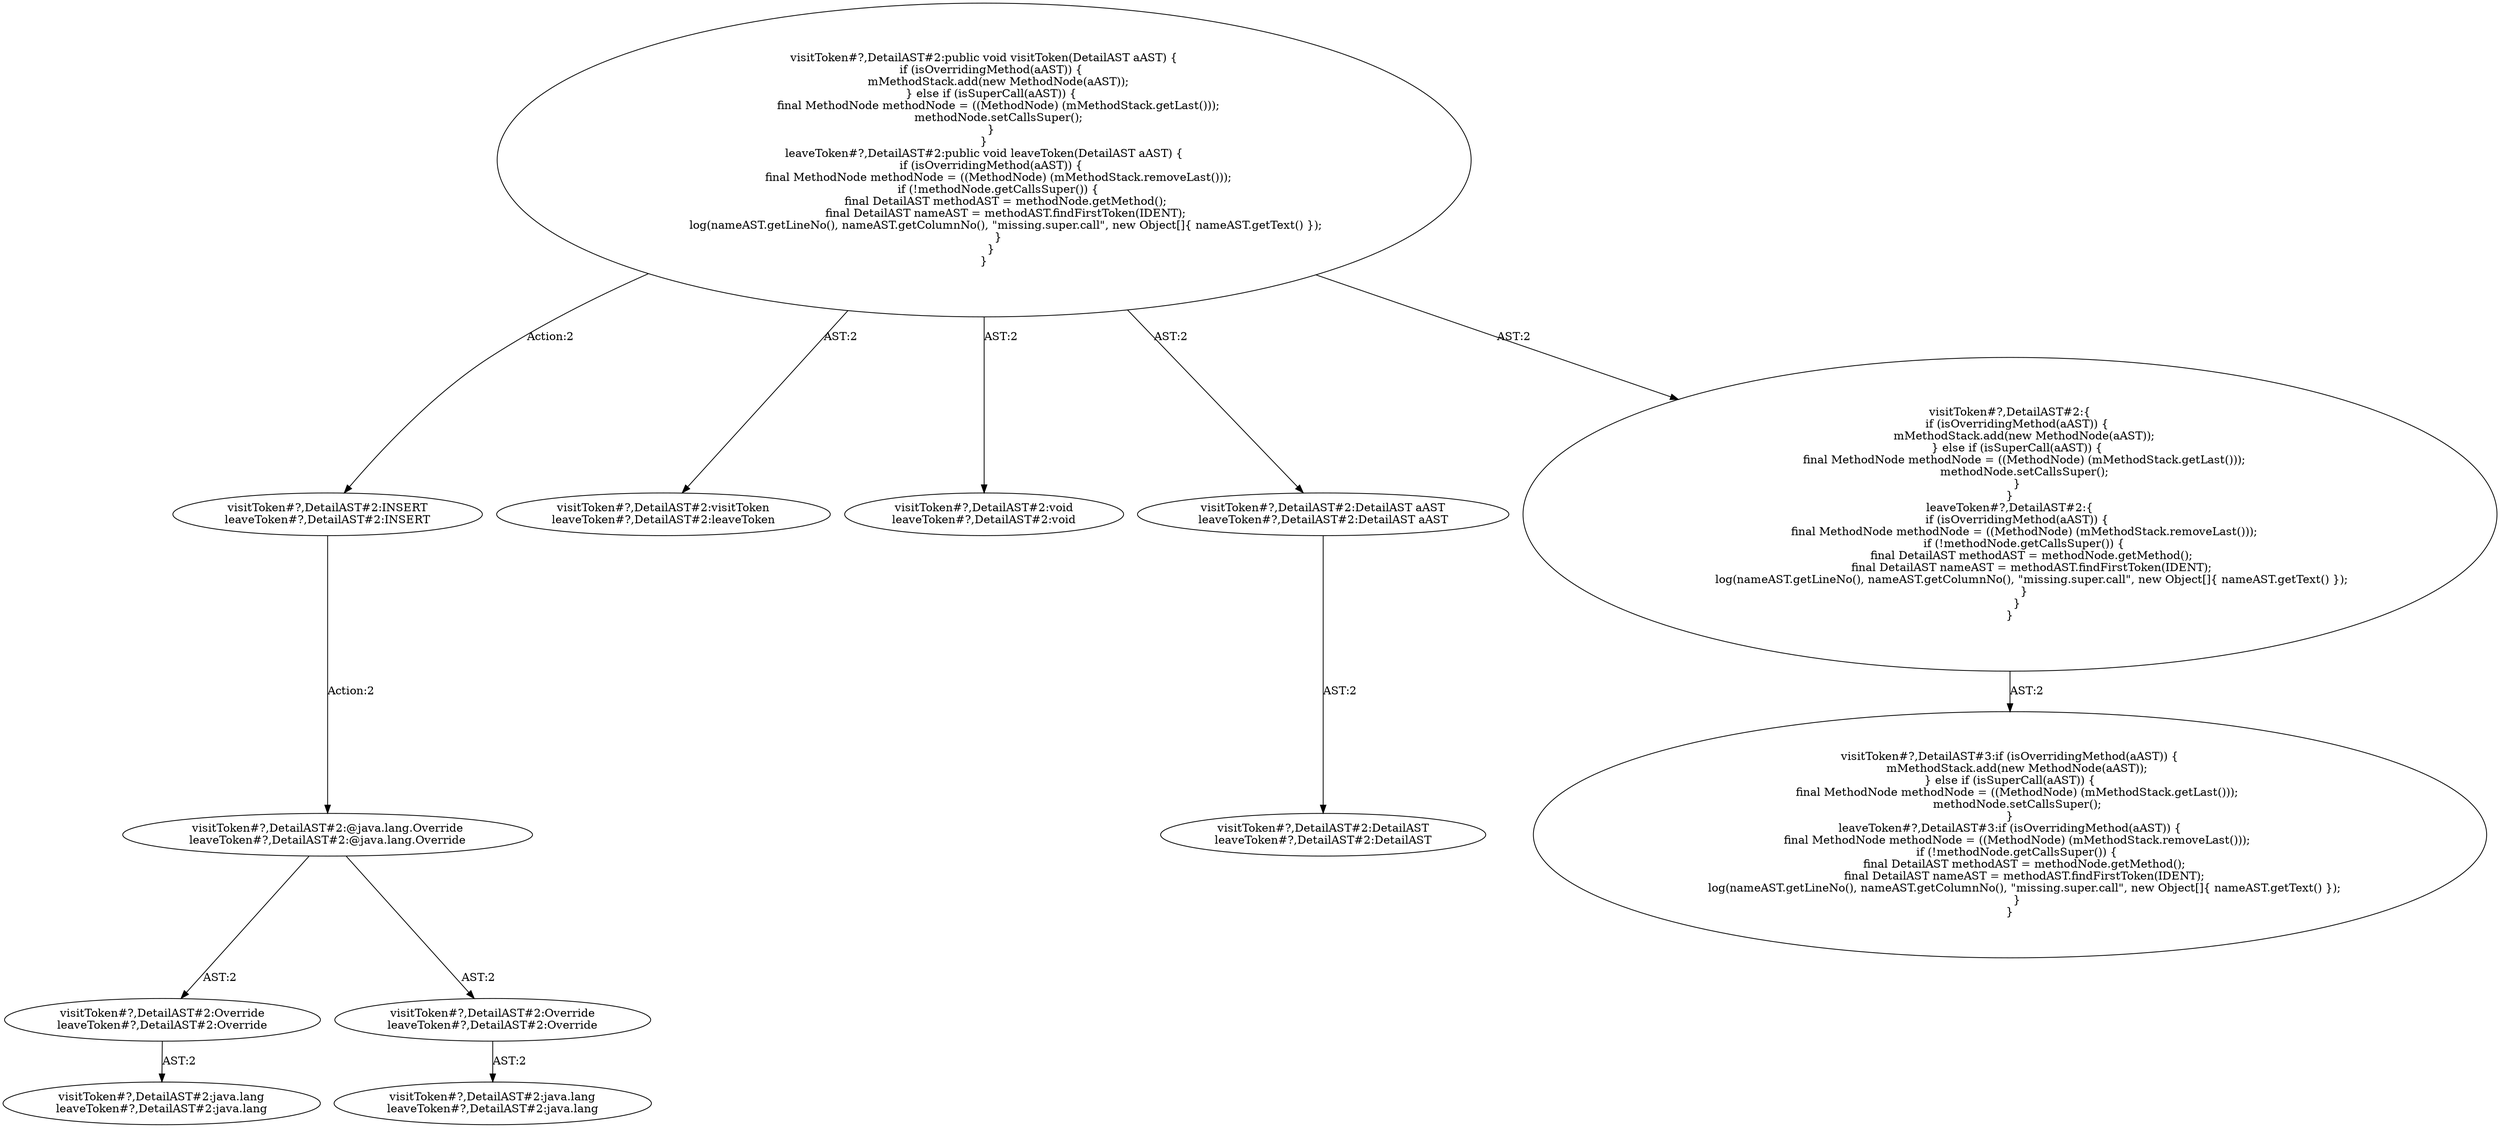digraph "Pattern" {
0 [label="visitToken#?,DetailAST#2:INSERT
leaveToken#?,DetailAST#2:INSERT" shape=ellipse]
1 [label="visitToken#?,DetailAST#2:public void visitToken(DetailAST aAST) \{
    if (isOverridingMethod(aAST)) \{
        mMethodStack.add(new MethodNode(aAST));
    \} else if (isSuperCall(aAST)) \{
        final MethodNode methodNode = ((MethodNode) (mMethodStack.getLast()));
        methodNode.setCallsSuper();
    \}
\}
leaveToken#?,DetailAST#2:public void leaveToken(DetailAST aAST) \{
    if (isOverridingMethod(aAST)) \{
        final MethodNode methodNode = ((MethodNode) (mMethodStack.removeLast()));
        if (!methodNode.getCallsSuper()) \{
            final DetailAST methodAST = methodNode.getMethod();
            final DetailAST nameAST = methodAST.findFirstToken(IDENT);
            log(nameAST.getLineNo(), nameAST.getColumnNo(), \"missing.super.call\", new Object[]\{ nameAST.getText() \});
        \}
    \}
\}" shape=ellipse]
2 [label="visitToken#?,DetailAST#2:visitToken
leaveToken#?,DetailAST#2:leaveToken" shape=ellipse]
3 [label="visitToken#?,DetailAST#2:void
leaveToken#?,DetailAST#2:void" shape=ellipse]
4 [label="visitToken#?,DetailAST#2:DetailAST aAST
leaveToken#?,DetailAST#2:DetailAST aAST" shape=ellipse]
5 [label="visitToken#?,DetailAST#2:DetailAST
leaveToken#?,DetailAST#2:DetailAST" shape=ellipse]
6 [label="visitToken#?,DetailAST#2:\{
    if (isOverridingMethod(aAST)) \{
        mMethodStack.add(new MethodNode(aAST));
    \} else if (isSuperCall(aAST)) \{
        final MethodNode methodNode = ((MethodNode) (mMethodStack.getLast()));
        methodNode.setCallsSuper();
    \}
\}
leaveToken#?,DetailAST#2:\{
    if (isOverridingMethod(aAST)) \{
        final MethodNode methodNode = ((MethodNode) (mMethodStack.removeLast()));
        if (!methodNode.getCallsSuper()) \{
            final DetailAST methodAST = methodNode.getMethod();
            final DetailAST nameAST = methodAST.findFirstToken(IDENT);
            log(nameAST.getLineNo(), nameAST.getColumnNo(), \"missing.super.call\", new Object[]\{ nameAST.getText() \});
        \}
    \}
\}" shape=ellipse]
7 [label="visitToken#?,DetailAST#3:if (isOverridingMethod(aAST)) \{
    mMethodStack.add(new MethodNode(aAST));
\} else if (isSuperCall(aAST)) \{
    final MethodNode methodNode = ((MethodNode) (mMethodStack.getLast()));
    methodNode.setCallsSuper();
\}
leaveToken#?,DetailAST#3:if (isOverridingMethod(aAST)) \{
    final MethodNode methodNode = ((MethodNode) (mMethodStack.removeLast()));
    if (!methodNode.getCallsSuper()) \{
        final DetailAST methodAST = methodNode.getMethod();
        final DetailAST nameAST = methodAST.findFirstToken(IDENT);
        log(nameAST.getLineNo(), nameAST.getColumnNo(), \"missing.super.call\", new Object[]\{ nameAST.getText() \});
    \}
\}" shape=ellipse]
8 [label="visitToken#?,DetailAST#2:@java.lang.Override
leaveToken#?,DetailAST#2:@java.lang.Override" shape=ellipse]
9 [label="visitToken#?,DetailAST#2:Override
leaveToken#?,DetailAST#2:Override" shape=ellipse]
10 [label="visitToken#?,DetailAST#2:java.lang
leaveToken#?,DetailAST#2:java.lang" shape=ellipse]
11 [label="visitToken#?,DetailAST#2:Override
leaveToken#?,DetailAST#2:Override" shape=ellipse]
12 [label="visitToken#?,DetailAST#2:java.lang
leaveToken#?,DetailAST#2:java.lang" shape=ellipse]
0 -> 8 [label="Action:2"];
1 -> 0 [label="Action:2"];
1 -> 2 [label="AST:2"];
1 -> 3 [label="AST:2"];
1 -> 4 [label="AST:2"];
1 -> 6 [label="AST:2"];
4 -> 5 [label="AST:2"];
6 -> 7 [label="AST:2"];
8 -> 9 [label="AST:2"];
8 -> 11 [label="AST:2"];
9 -> 10 [label="AST:2"];
11 -> 12 [label="AST:2"];
}